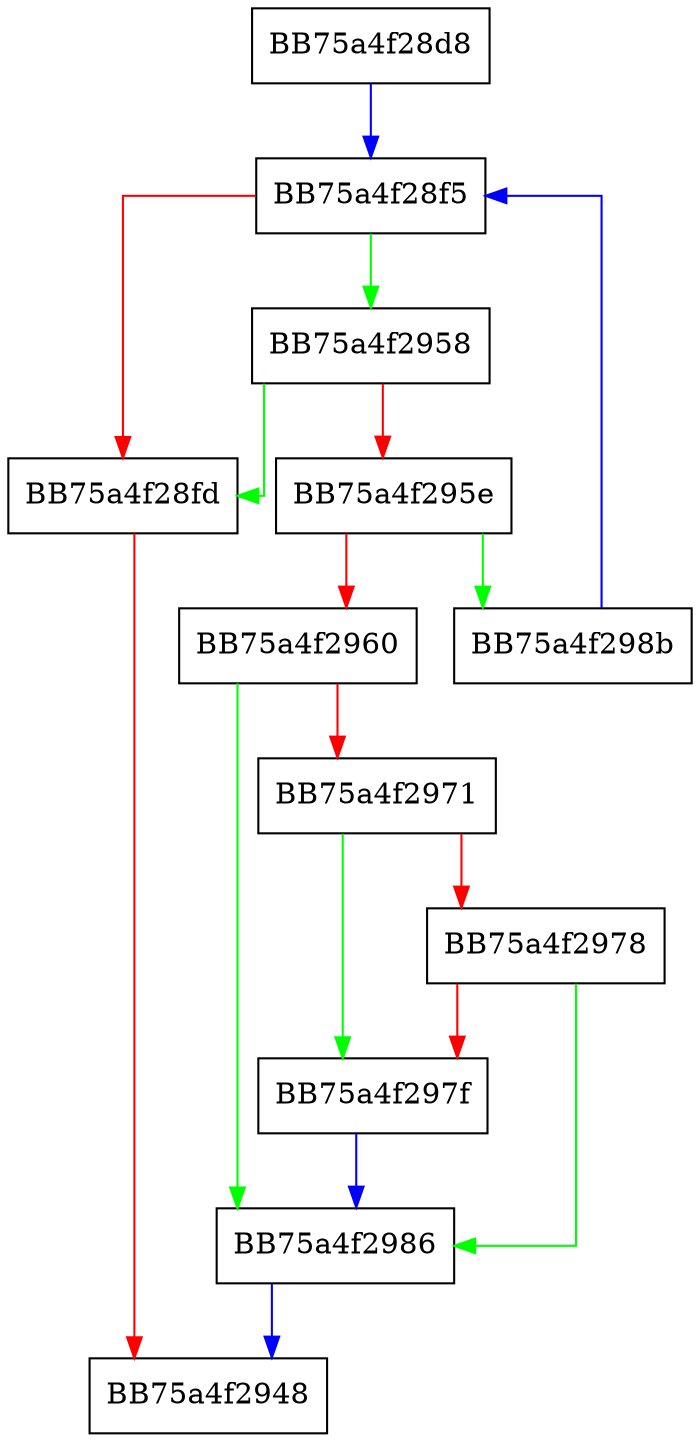 digraph luaF_findupval {
  node [shape="box"];
  graph [splines=ortho];
  BB75a4f28d8 -> BB75a4f28f5 [color="blue"];
  BB75a4f28f5 -> BB75a4f2958 [color="green"];
  BB75a4f28f5 -> BB75a4f28fd [color="red"];
  BB75a4f28fd -> BB75a4f2948 [color="red"];
  BB75a4f2958 -> BB75a4f28fd [color="green"];
  BB75a4f2958 -> BB75a4f295e [color="red"];
  BB75a4f295e -> BB75a4f298b [color="green"];
  BB75a4f295e -> BB75a4f2960 [color="red"];
  BB75a4f2960 -> BB75a4f2986 [color="green"];
  BB75a4f2960 -> BB75a4f2971 [color="red"];
  BB75a4f2971 -> BB75a4f297f [color="green"];
  BB75a4f2971 -> BB75a4f2978 [color="red"];
  BB75a4f2978 -> BB75a4f2986 [color="green"];
  BB75a4f2978 -> BB75a4f297f [color="red"];
  BB75a4f297f -> BB75a4f2986 [color="blue"];
  BB75a4f2986 -> BB75a4f2948 [color="blue"];
  BB75a4f298b -> BB75a4f28f5 [color="blue"];
}